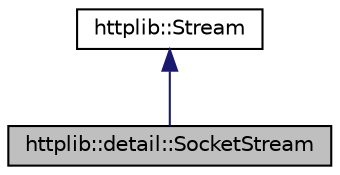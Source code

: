 digraph "httplib::detail::SocketStream"
{
 // LATEX_PDF_SIZE
  edge [fontname="Helvetica",fontsize="10",labelfontname="Helvetica",labelfontsize="10"];
  node [fontname="Helvetica",fontsize="10",shape=record];
  Node1 [label="httplib::detail::SocketStream",height=0.2,width=0.4,color="black", fillcolor="grey75", style="filled", fontcolor="black",tooltip=" "];
  Node2 -> Node1 [dir="back",color="midnightblue",fontsize="10",style="solid",fontname="Helvetica"];
  Node2 [label="httplib::Stream",height=0.2,width=0.4,color="black", fillcolor="white", style="filled",URL="$classhttplib_1_1Stream.html",tooltip=" "];
}
